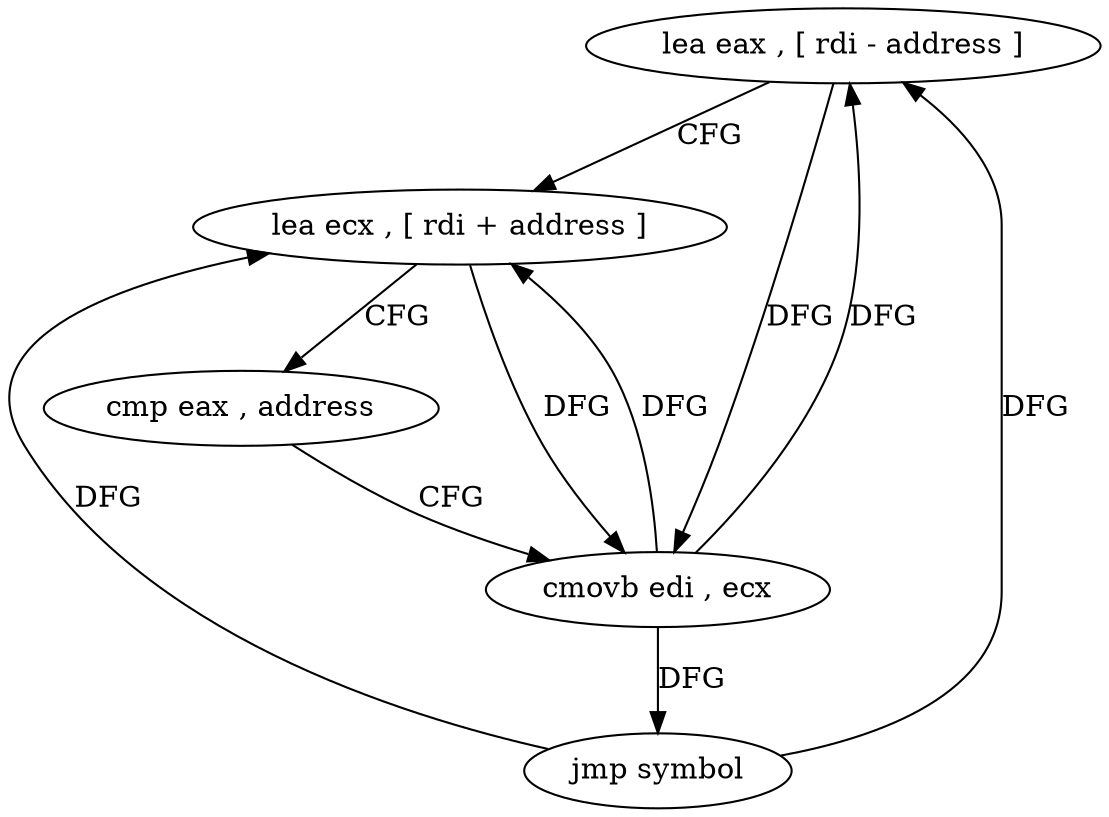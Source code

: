 digraph "func" {
"4217680" [label = "lea eax , [ rdi - address ]" ]
"4217686" [label = "lea ecx , [ rdi + address ]" ]
"4217692" [label = "cmp eax , address" ]
"4217695" [label = "cmovb edi , ecx" ]
"4217698" [label = "jmp symbol" ]
"4217680" -> "4217686" [ label = "CFG" ]
"4217680" -> "4217695" [ label = "DFG" ]
"4217686" -> "4217692" [ label = "CFG" ]
"4217686" -> "4217695" [ label = "DFG" ]
"4217692" -> "4217695" [ label = "CFG" ]
"4217695" -> "4217698" [ label = "DFG" ]
"4217695" -> "4217680" [ label = "DFG" ]
"4217695" -> "4217686" [ label = "DFG" ]
"4217698" -> "4217680" [ label = "DFG" ]
"4217698" -> "4217686" [ label = "DFG" ]
}
